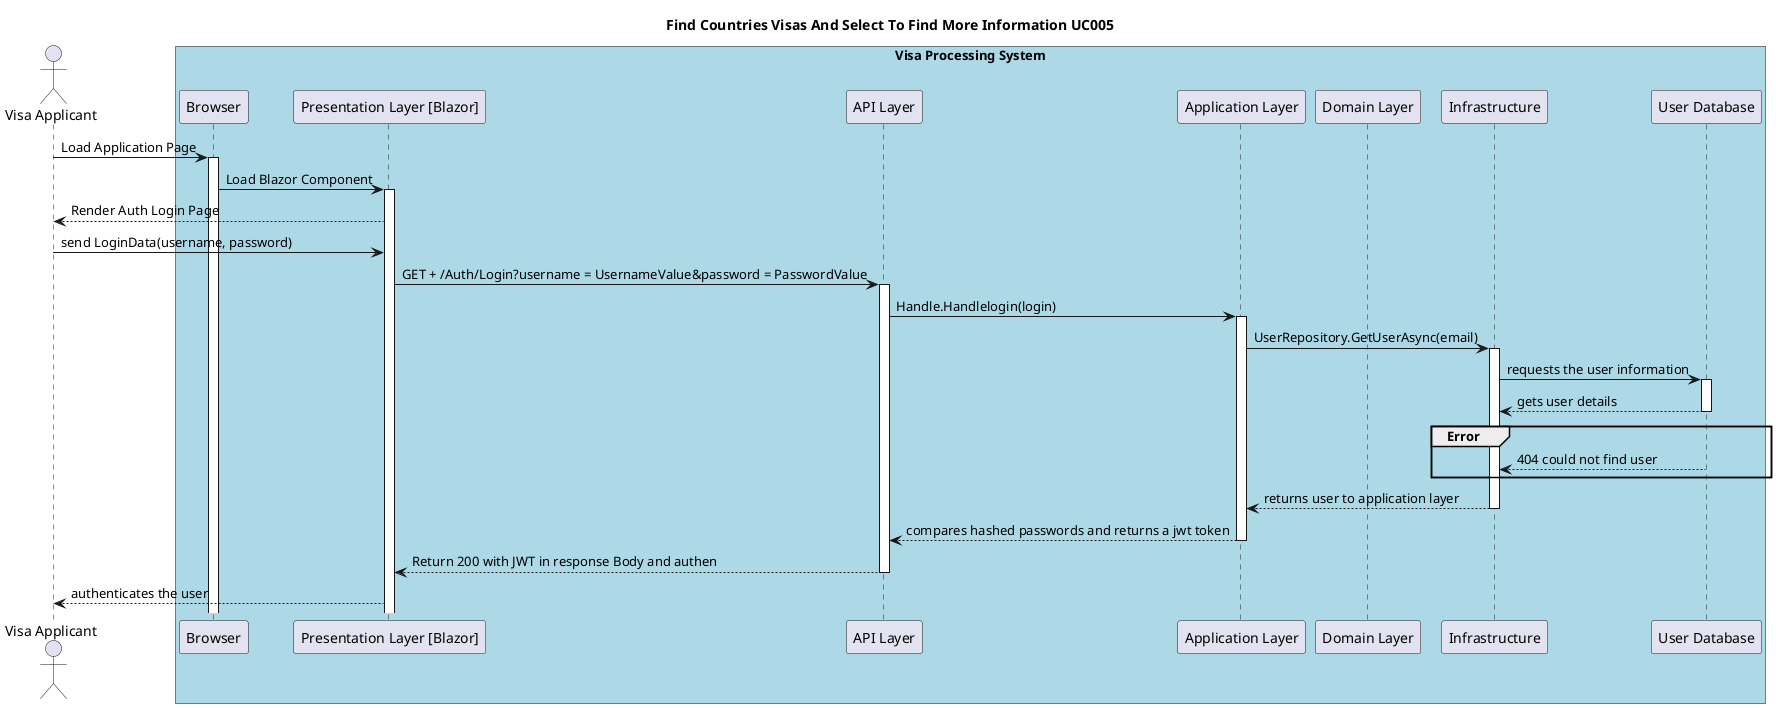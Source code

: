 @startuml

title Find Countries Visas And Select To Find More Information UC005

actor "Visa Applicant" as VisaApplicant

box "Visa Processing System" #LightBlue
    participant "Browser" as Browser
    participant "Presentation Layer [Blazor]" as Presentation
    participant "API Layer" as ApiLayer  
    participant "Application Layer" as Application
    participant "Domain Layer" as Domain
    participant "Infrastructure" as Infrastructure  
    participant "User Database" as External

    VisaApplicant -> Browser: Load Application Page
    activate Browser

    Browser -> Presentation: Load Blazor Component
    activate Presentation

    Presentation --> VisaApplicant: Render Auth Login Page

    VisaApplicant -> Presentation: send LoginData(username, password)

    Presentation -> ApiLayer  : GET + /Auth/Login?username = UsernameValue&password = PasswordValue
    activate ApiLayer  

    ApiLayer   -> Application: Handle.Handlelogin(login)
    activate Application

    Application -> Infrastructure  : UserRepository.GetUserAsync(email)
    activate Infrastructure  

    Infrastructure   -> External: requests the user information
    activate External

    External --> Infrastructure  : gets user details
    deactivate External

    group Error
    External --> Infrastructure: 404 could not find user
    end

    Infrastructure   --> Application: returns user to application layer
    deactivate Infrastructure   

    Application --> ApiLayer  : compares hashed passwords and returns a jwt token
    deactivate Application

    ApiLayer   --> Presentation: Return 200 with JWT in response Body and authen
    deactivate ApiLayer   

    Presentation --> VisaApplicant: authenticates the user
end box
@enduml
